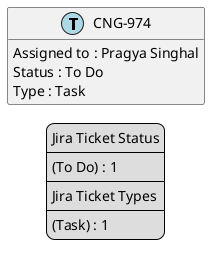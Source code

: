 @startuml
'https://plantuml.com/class-diagram

' GENERATE CLASS DIAGRAM ===========
' Generated at    : Mon Apr 15 12:32:40 CEST 2024

hide empty members

legend
Jira Ticket Status
----
(To Do) : 1
----
Jira Ticket Types
----
(Task) : 1
end legend


' Tickets =======
class "CNG-974" << (T,lightblue) >> {
  Assigned to : Pragya Singhal
  Status : To Do
  Type : Task
}



' Links =======


@enduml
